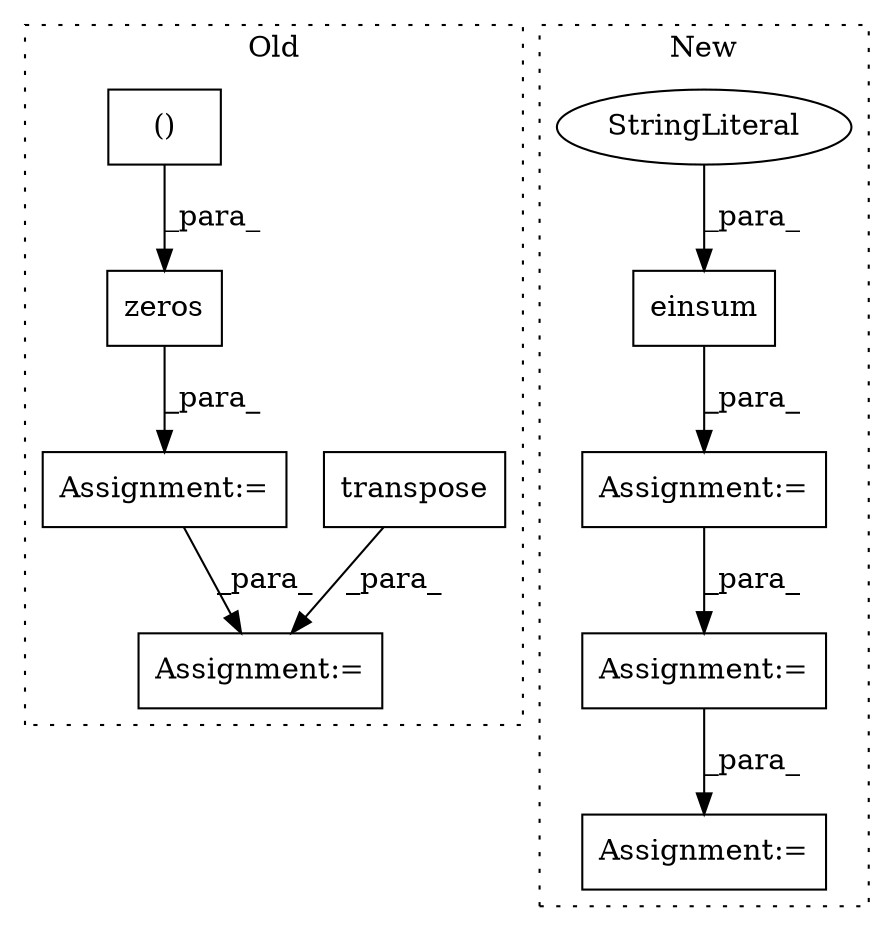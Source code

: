 digraph G {
subgraph cluster0 {
1 [label="transpose" a="32" s="2806,2858" l="10,2" shape="box"];
5 [label="Assignment:=" a="7" s="2777" l="1" shape="box"];
6 [label="()" a="106" s="2567" l="50" shape="box"];
8 [label="zeros" a="32" s="2556,2617" l="11,2" shape="box"];
10 [label="Assignment:=" a="7" s="2549" l="1" shape="box"];
label = "Old";
style="dotted";
}
subgraph cluster1 {
2 [label="einsum" a="32" s="2619,2663" l="7,1" shape="box"];
3 [label="StringLiteral" a="45" s="2626" l="13" shape="ellipse"];
4 [label="Assignment:=" a="7" s="2731" l="1" shape="box"];
7 [label="Assignment:=" a="7" s="2677" l="1" shape="box"];
9 [label="Assignment:=" a="7" s="2612" l="1" shape="box"];
label = "New";
style="dotted";
}
1 -> 5 [label="_para_"];
2 -> 9 [label="_para_"];
3 -> 2 [label="_para_"];
6 -> 8 [label="_para_"];
7 -> 4 [label="_para_"];
8 -> 10 [label="_para_"];
9 -> 7 [label="_para_"];
10 -> 5 [label="_para_"];
}